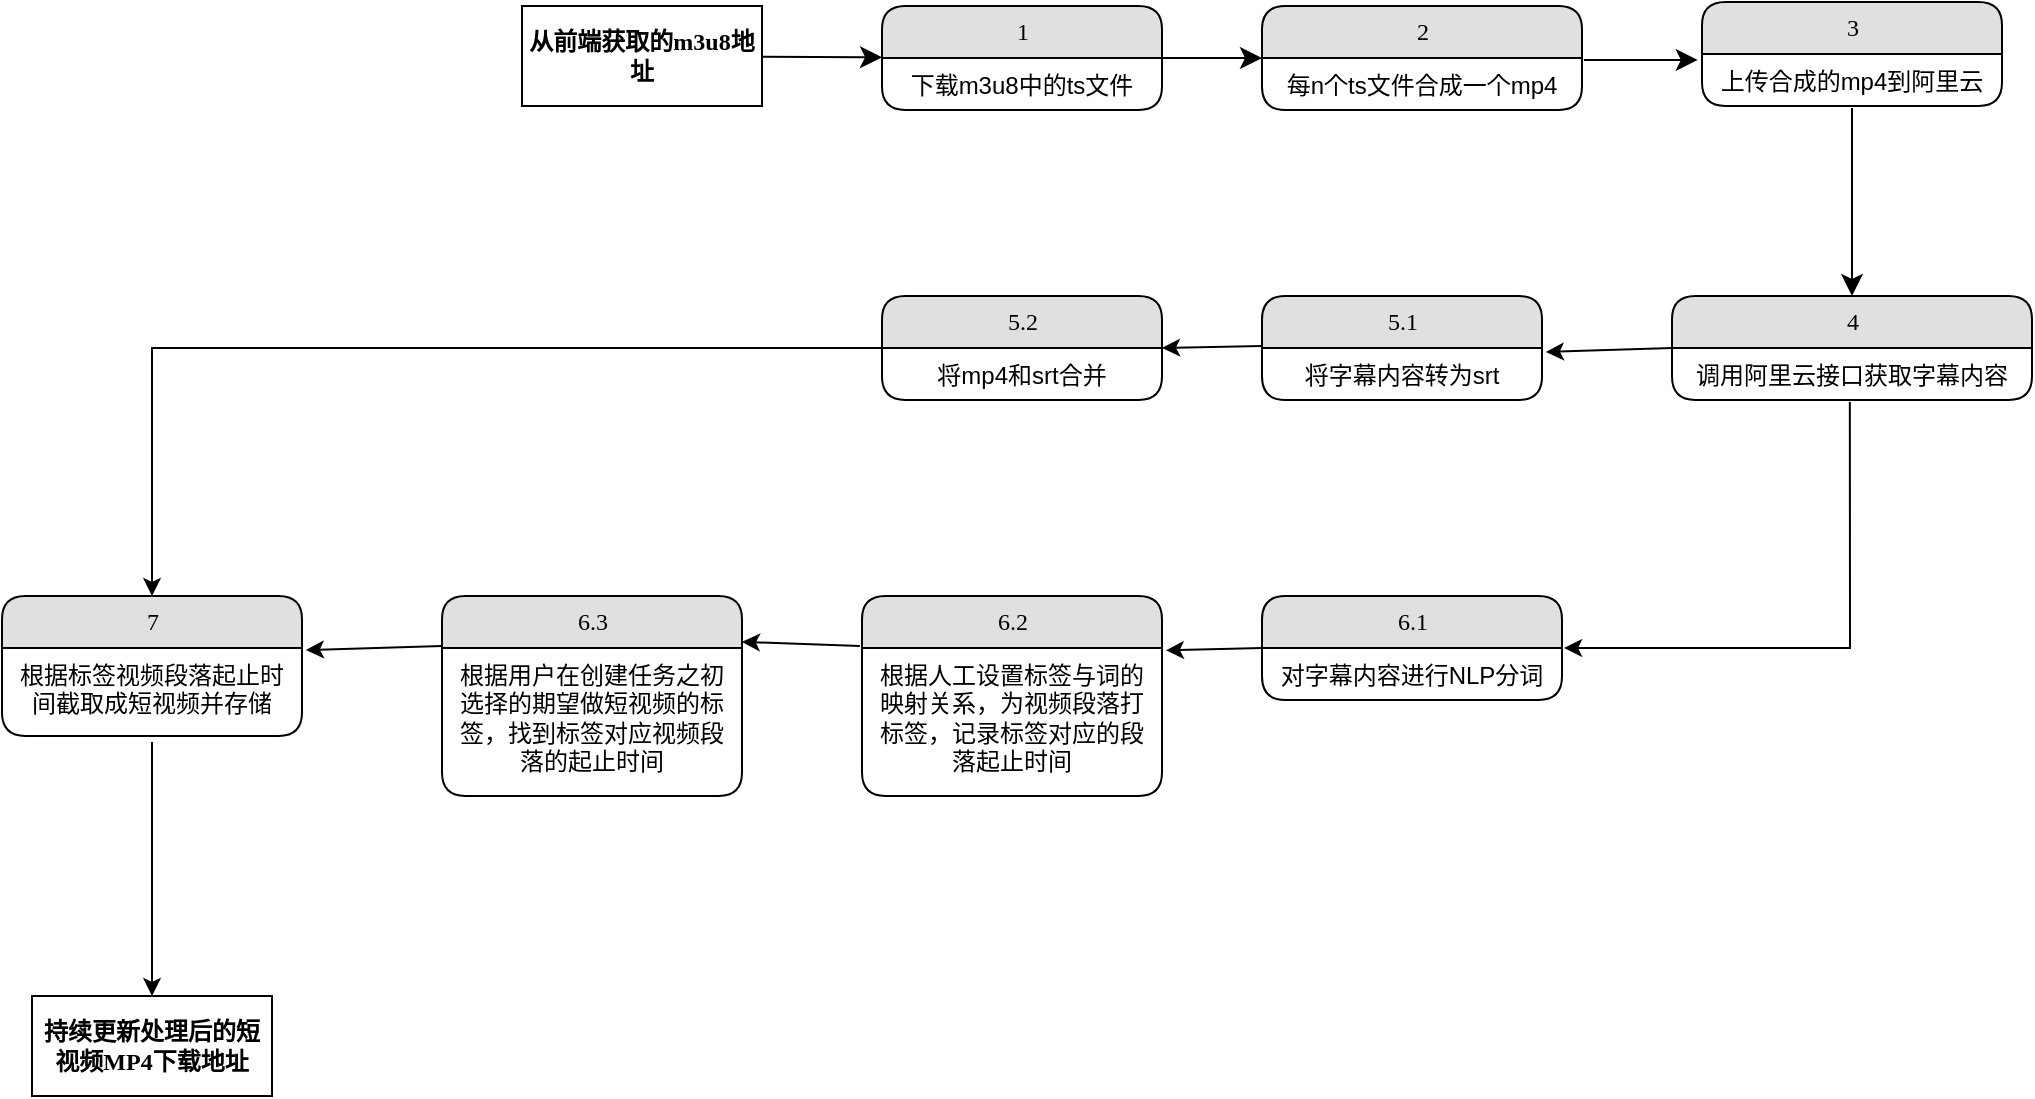 <mxfile version="20.5.1" type="github">
  <diagram name="Page-1" id="52a04d89-c75d-2922-d76d-85b35f80e030">
    <mxGraphModel dx="1426" dy="769" grid="1" gridSize="10" guides="1" tooltips="1" connect="1" arrows="1" fold="1" page="1" pageScale="1" pageWidth="1100" pageHeight="850" background="none" math="0" shadow="0">
      <root>
        <mxCell id="0" />
        <mxCell id="1" parent="0" />
        <mxCell id="17472293e6e8944d-29" value="持续更新处理后的短视频MP4下载地址" style="whiteSpace=wrap;html=1;rounded=0;shadow=0;comic=0;labelBackgroundColor=none;strokeWidth=1;fontFamily=Verdana;fontSize=12;align=center;fontStyle=1" parent="1" vertex="1">
          <mxGeometry x="45" y="550" width="120" height="50" as="geometry" />
        </mxCell>
        <mxCell id="1fdf3b25b50cf41e-27" style="edgeStyle=none;html=1;labelBackgroundColor=none;startFill=0;startSize=8;endFill=1;endSize=8;fontFamily=Verdana;fontSize=12;" parent="1" source="17472293e6e8944d-30" target="1fdf3b25b50cf41e-1" edge="1">
          <mxGeometry relative="1" as="geometry" />
        </mxCell>
        <mxCell id="17472293e6e8944d-30" value="从前端获取的m3u8地址" style="whiteSpace=wrap;html=1;rounded=0;shadow=0;comic=0;labelBackgroundColor=none;strokeWidth=1;fontFamily=Verdana;fontSize=12;align=center;fontStyle=1" parent="1" vertex="1">
          <mxGeometry x="290" y="55" width="120" height="50" as="geometry" />
        </mxCell>
        <mxCell id="1fdf3b25b50cf41e-29" style="edgeStyle=none;html=1;labelBackgroundColor=none;startFill=0;startSize=8;endFill=1;endSize=8;fontFamily=Verdana;fontSize=12;" parent="1" source="1fdf3b25b50cf41e-1" target="1fdf3b25b50cf41e-7" edge="1">
          <mxGeometry relative="1" as="geometry" />
        </mxCell>
        <mxCell id="1fdf3b25b50cf41e-1" value="1" style="swimlane;html=1;fontStyle=0;childLayout=stackLayout;horizontal=1;startSize=26;fillColor=#e0e0e0;horizontalStack=0;resizeParent=1;resizeLast=0;collapsible=1;marginBottom=0;swimlaneFillColor=#ffffff;align=center;rounded=1;shadow=0;comic=0;labelBackgroundColor=none;strokeWidth=1;fontFamily=Verdana;fontSize=12" parent="1" vertex="1">
          <mxGeometry x="470" y="55" width="140" height="52" as="geometry" />
        </mxCell>
        <mxCell id="1fdf3b25b50cf41e-2" value="下载m3u8中的ts文件" style="text;html=1;strokeColor=none;fillColor=none;spacingLeft=4;spacingRight=4;whiteSpace=wrap;overflow=hidden;rotatable=0;points=[[0,0.5],[1,0.5]];portConstraint=eastwest;align=center;" parent="1fdf3b25b50cf41e-1" vertex="1">
          <mxGeometry y="26" width="140" height="26" as="geometry" />
        </mxCell>
        <mxCell id="1fdf3b25b50cf41e-35" style="edgeStyle=none;html=1;labelBackgroundColor=none;startFill=0;startSize=8;endFill=1;endSize=8;fontFamily=Verdana;fontSize=12;exitX=1.006;exitY=0.038;exitDx=0;exitDy=0;exitPerimeter=0;entryX=-0.014;entryY=0.115;entryDx=0;entryDy=0;entryPerimeter=0;" parent="1" source="1fdf3b25b50cf41e-8" target="1fdf3b25b50cf41e-10" edge="1">
          <mxGeometry relative="1" as="geometry">
            <mxPoint x="800.0" y="179.93" as="targetPoint" />
          </mxGeometry>
        </mxCell>
        <mxCell id="1fdf3b25b50cf41e-7" value="2" style="swimlane;html=1;fontStyle=0;childLayout=stackLayout;horizontal=1;startSize=26;fillColor=#e0e0e0;horizontalStack=0;resizeParent=1;resizeLast=0;collapsible=1;marginBottom=0;swimlaneFillColor=#ffffff;align=center;rounded=1;shadow=0;comic=0;labelBackgroundColor=none;strokeWidth=1;fontFamily=Verdana;fontSize=12" parent="1" vertex="1">
          <mxGeometry x="660" y="55" width="160" height="52" as="geometry" />
        </mxCell>
        <mxCell id="1fdf3b25b50cf41e-8" value="每n个ts文件合成一个mp4" style="text;html=1;strokeColor=none;fillColor=none;spacingLeft=4;spacingRight=4;whiteSpace=wrap;overflow=hidden;rotatable=0;points=[[0,0.5],[1,0.5]];portConstraint=eastwest;align=center;" parent="1fdf3b25b50cf41e-7" vertex="1">
          <mxGeometry y="26" width="160" height="26" as="geometry" />
        </mxCell>
        <mxCell id="1fdf3b25b50cf41e-9" value="3" style="swimlane;html=1;fontStyle=0;childLayout=stackLayout;horizontal=1;startSize=26;fillColor=#e0e0e0;horizontalStack=0;resizeParent=1;resizeLast=0;collapsible=1;marginBottom=0;swimlaneFillColor=#ffffff;align=center;rounded=1;shadow=0;comic=0;labelBackgroundColor=none;strokeWidth=1;fontFamily=Verdana;fontSize=12" parent="1" vertex="1">
          <mxGeometry x="880" y="53" width="150" height="52" as="geometry" />
        </mxCell>
        <mxCell id="1fdf3b25b50cf41e-10" value="上传合成的mp4到阿里云" style="text;html=1;strokeColor=none;fillColor=none;spacingLeft=4;spacingRight=4;whiteSpace=wrap;overflow=hidden;rotatable=0;points=[[0,0.5],[1,0.5]];portConstraint=eastwest;align=center;" parent="1fdf3b25b50cf41e-9" vertex="1">
          <mxGeometry y="26" width="150" height="26" as="geometry" />
        </mxCell>
        <mxCell id="1fdf3b25b50cf41e-11" value="4" style="swimlane;html=1;fontStyle=0;childLayout=stackLayout;horizontal=1;startSize=26;fillColor=#e0e0e0;horizontalStack=0;resizeParent=1;resizeLast=0;collapsible=1;marginBottom=0;swimlaneFillColor=#ffffff;align=center;rounded=1;shadow=0;comic=0;labelBackgroundColor=none;strokeWidth=1;fontFamily=Verdana;fontSize=12" parent="1" vertex="1">
          <mxGeometry x="865" y="200" width="180" height="52" as="geometry" />
        </mxCell>
        <mxCell id="1fdf3b25b50cf41e-12" value="调用阿里云接口获取字幕内容" style="text;html=1;strokeColor=none;fillColor=none;spacingLeft=4;spacingRight=4;whiteSpace=wrap;overflow=hidden;rotatable=0;points=[[0,0.5],[1,0.5]];portConstraint=eastwest;align=center;" parent="1fdf3b25b50cf41e-11" vertex="1">
          <mxGeometry y="26" width="180" height="26" as="geometry" />
        </mxCell>
        <mxCell id="1fdf3b25b50cf41e-15" value="5.1" style="swimlane;html=1;fontStyle=0;childLayout=stackLayout;horizontal=1;startSize=26;fillColor=#e0e0e0;horizontalStack=0;resizeParent=1;resizeLast=0;collapsible=1;marginBottom=0;swimlaneFillColor=#ffffff;align=center;rounded=1;shadow=0;comic=0;labelBackgroundColor=none;strokeWidth=1;fontFamily=Verdana;fontSize=12" parent="1" vertex="1">
          <mxGeometry x="660" y="200" width="140" height="52" as="geometry" />
        </mxCell>
        <mxCell id="1fdf3b25b50cf41e-16" value="将字幕内容转为srt" style="text;html=1;strokeColor=none;fillColor=none;spacingLeft=4;spacingRight=4;whiteSpace=wrap;overflow=hidden;rotatable=0;points=[[0,0.5],[1,0.5]];portConstraint=eastwest;align=center;" parent="1fdf3b25b50cf41e-15" vertex="1">
          <mxGeometry y="26" width="140" height="26" as="geometry" />
        </mxCell>
        <mxCell id="npwbuWX2ULoGUnXchPWu-4" style="edgeStyle=none;html=1;labelBackgroundColor=none;startFill=0;startSize=8;endFill=1;endSize=8;fontFamily=Verdana;fontSize=12;exitX=0.5;exitY=1.038;exitDx=0;exitDy=0;exitPerimeter=0;entryX=0.5;entryY=0;entryDx=0;entryDy=0;" edge="1" parent="1" source="1fdf3b25b50cf41e-10" target="1fdf3b25b50cf41e-11">
          <mxGeometry relative="1" as="geometry">
            <mxPoint x="1005" y="150" as="targetPoint" />
            <mxPoint x="935" y="149.998" as="sourcePoint" />
          </mxGeometry>
        </mxCell>
        <mxCell id="npwbuWX2ULoGUnXchPWu-5" value="" style="endArrow=classic;html=1;rounded=0;entryX=1.014;entryY=0.077;entryDx=0;entryDy=0;entryPerimeter=0;exitX=0;exitY=0.5;exitDx=0;exitDy=0;" edge="1" parent="1" source="1fdf3b25b50cf41e-11" target="1fdf3b25b50cf41e-16">
          <mxGeometry width="50" height="50" relative="1" as="geometry">
            <mxPoint x="830" y="300" as="sourcePoint" />
            <mxPoint x="880" y="250" as="targetPoint" />
          </mxGeometry>
        </mxCell>
        <mxCell id="npwbuWX2ULoGUnXchPWu-6" value="5.2" style="swimlane;html=1;fontStyle=0;childLayout=stackLayout;horizontal=1;startSize=26;fillColor=#e0e0e0;horizontalStack=0;resizeParent=1;resizeLast=0;collapsible=1;marginBottom=0;swimlaneFillColor=#ffffff;align=center;rounded=1;shadow=0;comic=0;labelBackgroundColor=none;strokeWidth=1;fontFamily=Verdana;fontSize=12" vertex="1" parent="1">
          <mxGeometry x="470" y="200" width="140" height="52" as="geometry" />
        </mxCell>
        <mxCell id="npwbuWX2ULoGUnXchPWu-7" value="将mp4和srt合并" style="text;html=1;strokeColor=none;fillColor=none;spacingLeft=4;spacingRight=4;whiteSpace=wrap;overflow=hidden;rotatable=0;points=[[0,0.5],[1,0.5]];portConstraint=eastwest;align=center;" vertex="1" parent="npwbuWX2ULoGUnXchPWu-6">
          <mxGeometry y="26" width="140" height="26" as="geometry" />
        </mxCell>
        <mxCell id="npwbuWX2ULoGUnXchPWu-8" value="" style="endArrow=classic;html=1;rounded=0;entryX=1;entryY=0.5;entryDx=0;entryDy=0;exitX=0;exitY=0.5;exitDx=0;exitDy=0;" edge="1" parent="1" target="npwbuWX2ULoGUnXchPWu-6">
          <mxGeometry width="50" height="50" relative="1" as="geometry">
            <mxPoint x="660" y="225" as="sourcePoint" />
            <mxPoint x="601.96" y="227.002" as="targetPoint" />
          </mxGeometry>
        </mxCell>
        <mxCell id="npwbuWX2ULoGUnXchPWu-10" value="" style="endArrow=classic;html=1;rounded=0;exitX=0.494;exitY=1.038;exitDx=0;exitDy=0;exitPerimeter=0;entryX=1.007;entryY=0;entryDx=0;entryDy=0;entryPerimeter=0;" edge="1" parent="1" source="1fdf3b25b50cf41e-12" target="npwbuWX2ULoGUnXchPWu-12">
          <mxGeometry width="50" height="50" relative="1" as="geometry">
            <mxPoint x="960" y="360" as="sourcePoint" />
            <mxPoint x="800" y="380" as="targetPoint" />
            <Array as="points">
              <mxPoint x="954" y="376" />
            </Array>
          </mxGeometry>
        </mxCell>
        <mxCell id="npwbuWX2ULoGUnXchPWu-11" value="6.1" style="swimlane;html=1;fontStyle=0;childLayout=stackLayout;horizontal=1;startSize=26;fillColor=#e0e0e0;horizontalStack=0;resizeParent=1;resizeLast=0;collapsible=1;marginBottom=0;swimlaneFillColor=#ffffff;align=center;rounded=1;shadow=0;comic=0;labelBackgroundColor=none;strokeWidth=1;fontFamily=Verdana;fontSize=12" vertex="1" parent="1">
          <mxGeometry x="660" y="350" width="150" height="52" as="geometry" />
        </mxCell>
        <mxCell id="npwbuWX2ULoGUnXchPWu-12" value="对字幕内容进行NLP分词" style="text;html=1;strokeColor=none;fillColor=none;spacingLeft=4;spacingRight=4;whiteSpace=wrap;overflow=hidden;rotatable=0;points=[[0,0.5],[1,0.5]];portConstraint=eastwest;align=center;" vertex="1" parent="npwbuWX2ULoGUnXchPWu-11">
          <mxGeometry y="26" width="150" height="26" as="geometry" />
        </mxCell>
        <mxCell id="npwbuWX2ULoGUnXchPWu-13" value="6.2" style="swimlane;html=1;fontStyle=0;childLayout=stackLayout;horizontal=1;startSize=26;fillColor=#e0e0e0;horizontalStack=0;resizeParent=1;resizeLast=0;collapsible=1;marginBottom=0;swimlaneFillColor=#ffffff;align=center;rounded=1;shadow=0;comic=0;labelBackgroundColor=none;strokeWidth=1;fontFamily=Verdana;fontSize=12" vertex="1" parent="1">
          <mxGeometry x="460" y="350" width="150" height="100" as="geometry" />
        </mxCell>
        <mxCell id="npwbuWX2ULoGUnXchPWu-14" value="根据人工设置标签与词的映射关系，为视频段落打标签，记录标签对应的段落起止时间" style="text;html=1;strokeColor=none;fillColor=none;spacingLeft=4;spacingRight=4;whiteSpace=wrap;overflow=hidden;rotatable=0;points=[[0,0.5],[1,0.5]];portConstraint=eastwest;align=center;" vertex="1" parent="npwbuWX2ULoGUnXchPWu-13">
          <mxGeometry y="26" width="150" height="74" as="geometry" />
        </mxCell>
        <mxCell id="npwbuWX2ULoGUnXchPWu-15" value="" style="endArrow=classic;html=1;rounded=0;entryX=1.013;entryY=0.016;entryDx=0;entryDy=0;entryPerimeter=0;exitX=0;exitY=0.5;exitDx=0;exitDy=0;" edge="1" parent="1" source="npwbuWX2ULoGUnXchPWu-11" target="npwbuWX2ULoGUnXchPWu-14">
          <mxGeometry width="50" height="50" relative="1" as="geometry">
            <mxPoint x="650" y="377" as="sourcePoint" />
            <mxPoint x="800" y="370" as="targetPoint" />
          </mxGeometry>
        </mxCell>
        <mxCell id="npwbuWX2ULoGUnXchPWu-16" value="6.3" style="swimlane;html=1;fontStyle=0;childLayout=stackLayout;horizontal=1;startSize=26;fillColor=#e0e0e0;horizontalStack=0;resizeParent=1;resizeLast=0;collapsible=1;marginBottom=0;swimlaneFillColor=#ffffff;align=center;rounded=1;shadow=0;comic=0;labelBackgroundColor=none;strokeWidth=1;fontFamily=Verdana;fontSize=12" vertex="1" parent="1">
          <mxGeometry x="250" y="350" width="150" height="100" as="geometry" />
        </mxCell>
        <mxCell id="npwbuWX2ULoGUnXchPWu-17" value="根据用户在创建任务之初选择的期望做短视频的标签，找到标签对应视频段落的起止时间" style="text;html=1;strokeColor=none;fillColor=none;spacingLeft=4;spacingRight=4;whiteSpace=wrap;overflow=hidden;rotatable=0;points=[[0,0.5],[1,0.5]];portConstraint=eastwest;align=center;" vertex="1" parent="npwbuWX2ULoGUnXchPWu-16">
          <mxGeometry y="26" width="150" height="74" as="geometry" />
        </mxCell>
        <mxCell id="npwbuWX2ULoGUnXchPWu-18" value="" style="endArrow=classic;html=1;rounded=0;entryX=1;entryY=-0.041;entryDx=0;entryDy=0;entryPerimeter=0;exitX=-0.007;exitY=-0.014;exitDx=0;exitDy=0;exitPerimeter=0;" edge="1" parent="1" source="npwbuWX2ULoGUnXchPWu-14" target="npwbuWX2ULoGUnXchPWu-17">
          <mxGeometry width="50" height="50" relative="1" as="geometry">
            <mxPoint x="410" y="450" as="sourcePoint" />
            <mxPoint x="460" y="400" as="targetPoint" />
          </mxGeometry>
        </mxCell>
        <mxCell id="npwbuWX2ULoGUnXchPWu-19" value="7" style="swimlane;html=1;fontStyle=0;childLayout=stackLayout;horizontal=1;startSize=26;fillColor=#e0e0e0;horizontalStack=0;resizeParent=1;resizeLast=0;collapsible=1;marginBottom=0;swimlaneFillColor=#ffffff;align=center;rounded=1;shadow=0;comic=0;labelBackgroundColor=none;strokeWidth=1;fontFamily=Verdana;fontSize=12" vertex="1" parent="1">
          <mxGeometry x="30" y="350" width="150" height="70" as="geometry" />
        </mxCell>
        <mxCell id="npwbuWX2ULoGUnXchPWu-20" value="根据标签视频段落起止时间截取成短视频并存储" style="text;html=1;strokeColor=none;fillColor=none;spacingLeft=4;spacingRight=4;whiteSpace=wrap;overflow=hidden;rotatable=0;points=[[0,0.5],[1,0.5]];portConstraint=eastwest;align=center;" vertex="1" parent="npwbuWX2ULoGUnXchPWu-19">
          <mxGeometry y="26" width="150" height="44" as="geometry" />
        </mxCell>
        <mxCell id="npwbuWX2ULoGUnXchPWu-21" value="" style="endArrow=classic;html=1;rounded=0;exitX=0;exitY=0.5;exitDx=0;exitDy=0;entryX=0.5;entryY=0;entryDx=0;entryDy=0;" edge="1" parent="1" source="npwbuWX2ULoGUnXchPWu-6" target="npwbuWX2ULoGUnXchPWu-19">
          <mxGeometry width="50" height="50" relative="1" as="geometry">
            <mxPoint x="290" y="290" as="sourcePoint" />
            <mxPoint x="340" y="240" as="targetPoint" />
            <Array as="points">
              <mxPoint x="105" y="226" />
            </Array>
          </mxGeometry>
        </mxCell>
        <mxCell id="npwbuWX2ULoGUnXchPWu-22" value="" style="endArrow=classic;html=1;rounded=0;entryX=1.013;entryY=0.023;entryDx=0;entryDy=0;entryPerimeter=0;exitX=0;exitY=0.25;exitDx=0;exitDy=0;" edge="1" parent="1" source="npwbuWX2ULoGUnXchPWu-16" target="npwbuWX2ULoGUnXchPWu-20">
          <mxGeometry width="50" height="50" relative="1" as="geometry">
            <mxPoint x="220" y="490" as="sourcePoint" />
            <mxPoint x="270" y="440" as="targetPoint" />
          </mxGeometry>
        </mxCell>
        <mxCell id="npwbuWX2ULoGUnXchPWu-23" value="" style="endArrow=classic;html=1;rounded=0;exitX=0.5;exitY=1.068;exitDx=0;exitDy=0;exitPerimeter=0;entryX=0.5;entryY=0;entryDx=0;entryDy=0;" edge="1" parent="1" source="npwbuWX2ULoGUnXchPWu-20" target="17472293e6e8944d-29">
          <mxGeometry width="50" height="50" relative="1" as="geometry">
            <mxPoint x="125" y="440" as="sourcePoint" />
            <mxPoint x="45" y="540" as="targetPoint" />
          </mxGeometry>
        </mxCell>
      </root>
    </mxGraphModel>
  </diagram>
</mxfile>

